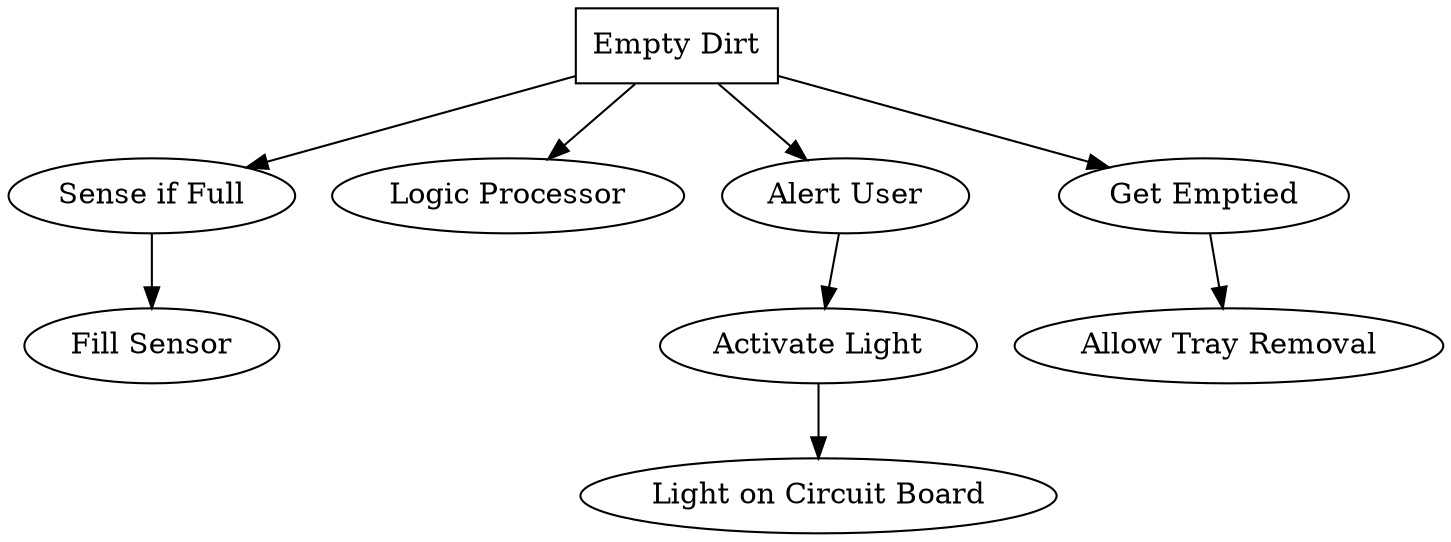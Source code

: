 // Roomba Empty Function
digraph {
	empty [label="Empty Dirt" shape=box]
	full [label="Sense if Full"]
	fill [label="Fill Sensor"]
	logic [label="Logic Processor"]
	alert [label="Alert User"]
	light [label="Activate Light"]
	board [label="Light on Circuit Board"]
	emptied [label="Get Emptied"]
	remove [label="Allow Tray Removal"]
	empty -> full
	full -> fill
	empty -> logic
	empty -> alert
	alert -> light
	light -> board
	empty -> emptied
	emptied -> remove
}
